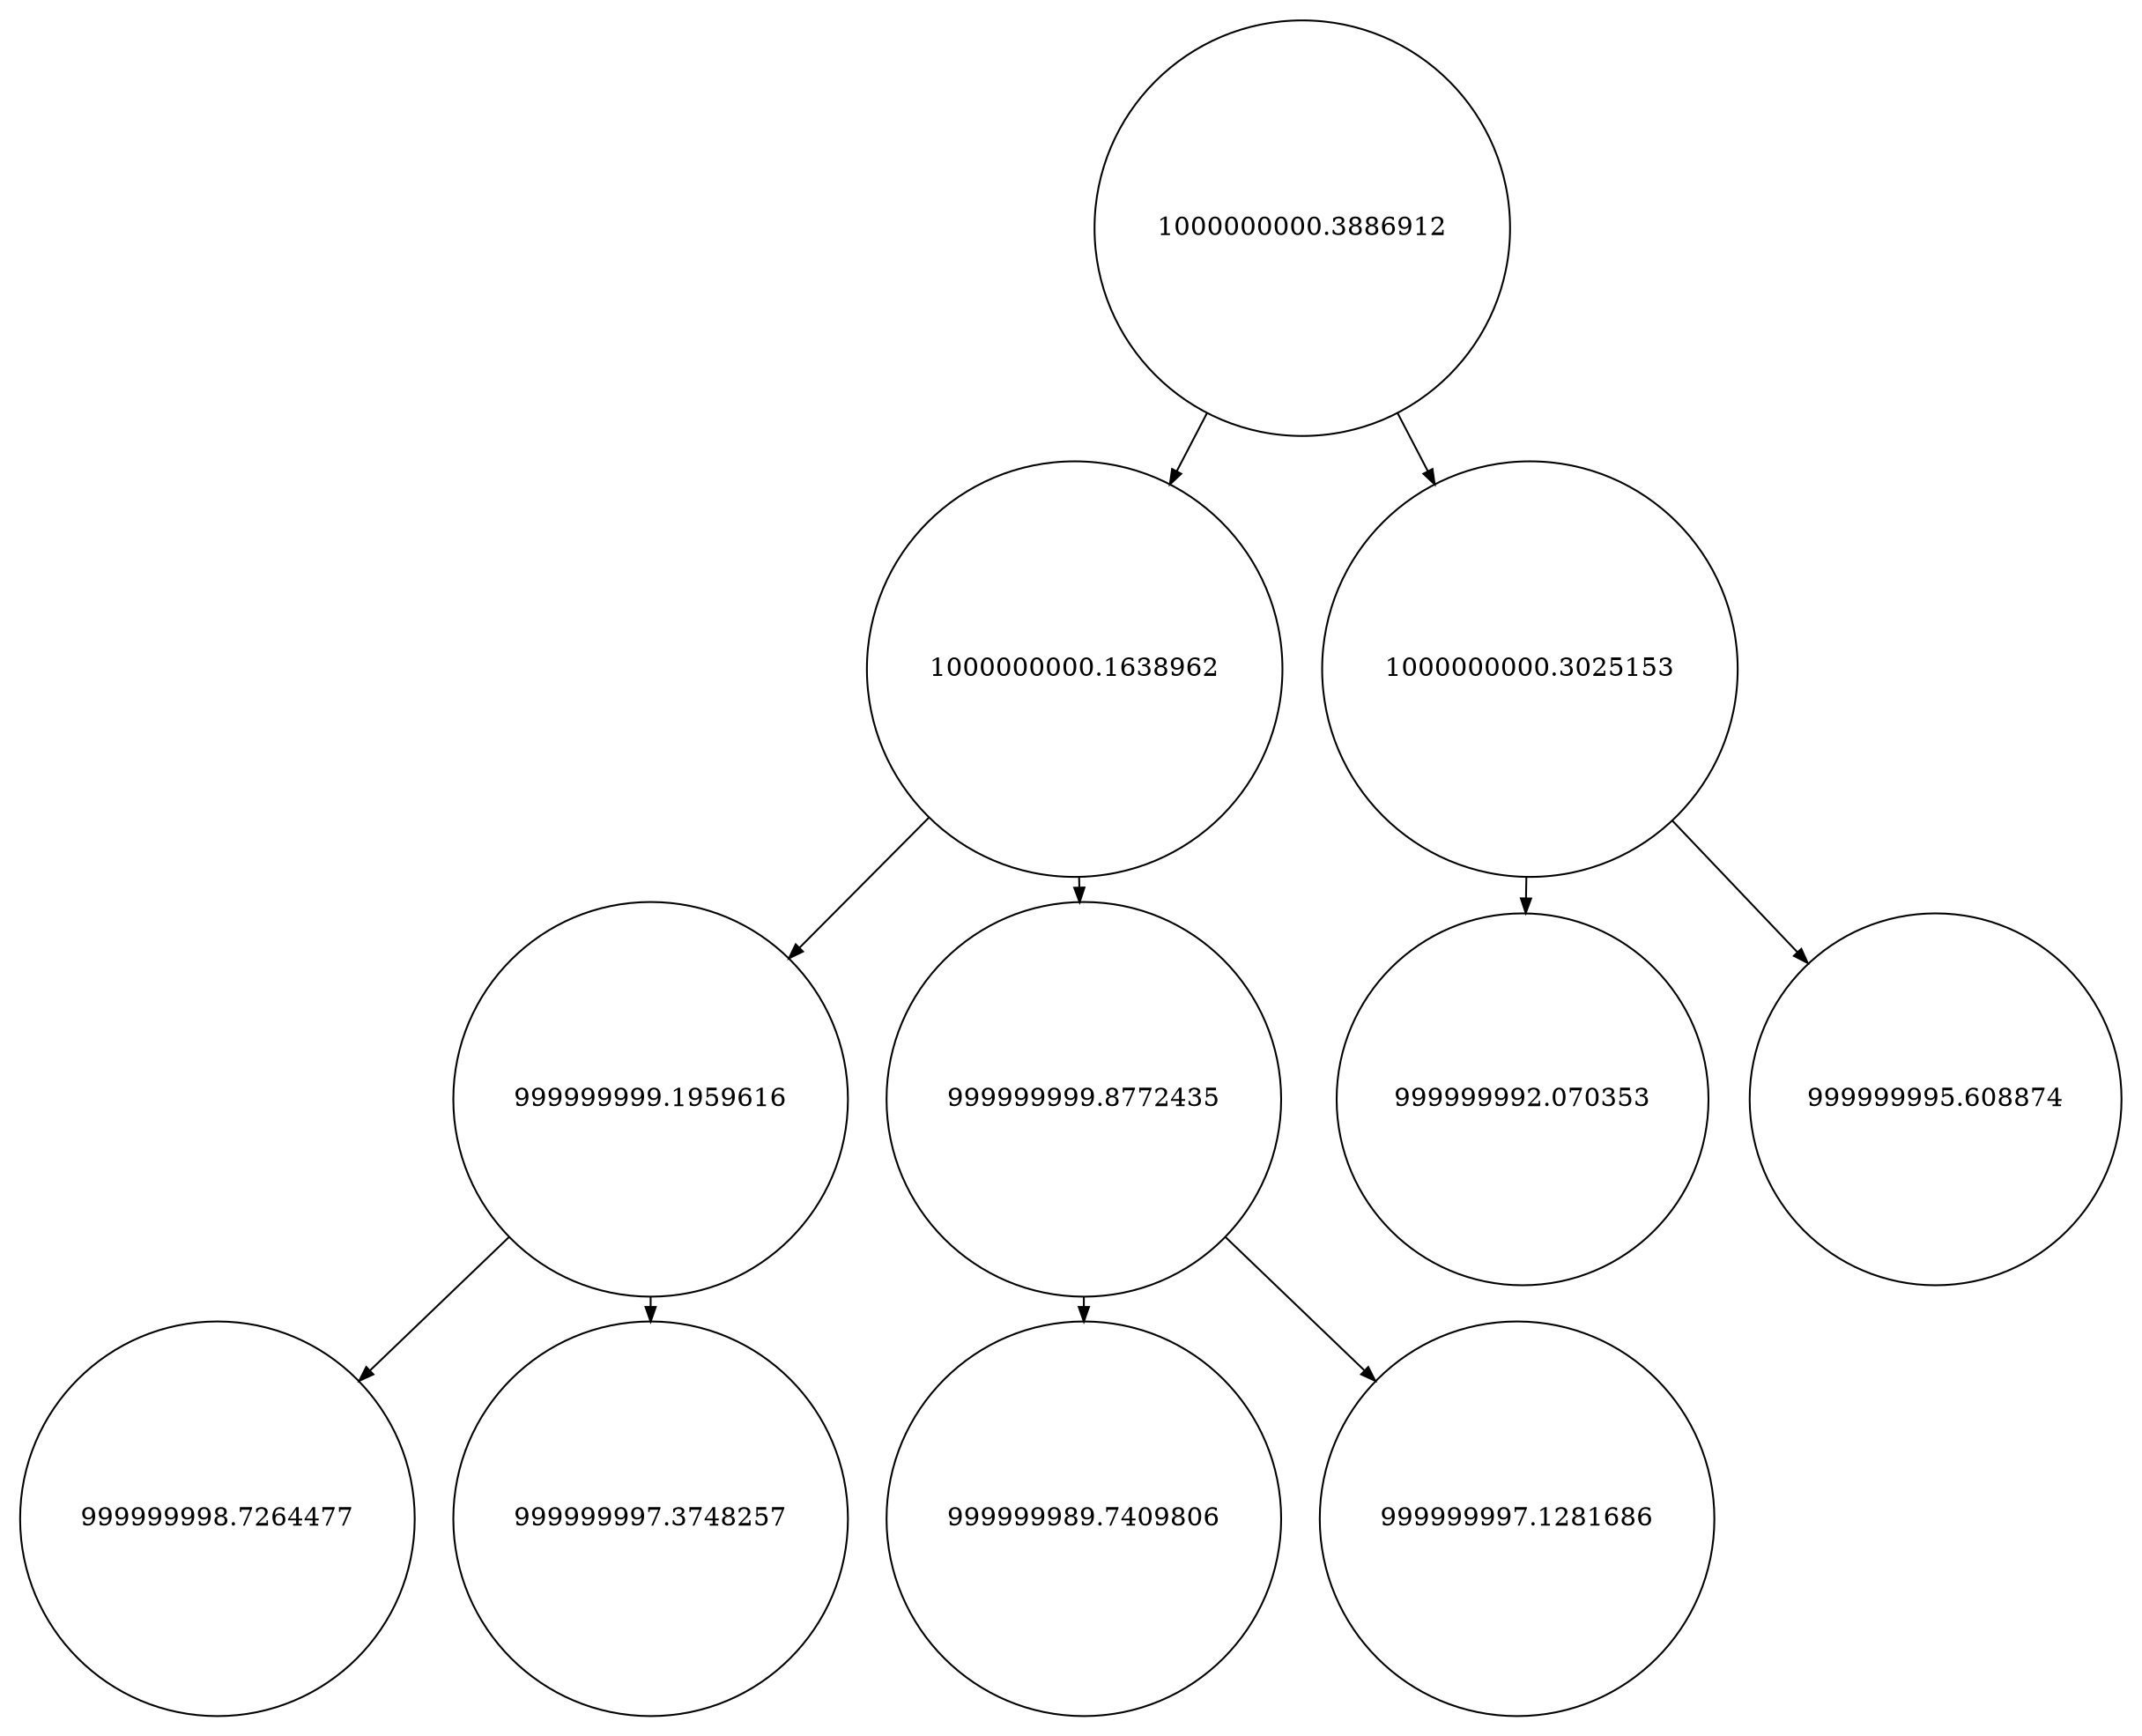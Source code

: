 
    digraph G {
    nodesep=0.3;
    ranksep=0.2;
    margin=0.1;
    node [shape=circle];
    edge [arrowsize=0.8];
    1 -> 2[side=left];
1 -> 3;
2 -> 4[side=left];
2 -> 5;
3 -> 6[side=left];
3 -> 7;
4 -> 8[side=left];
4 -> 9;
5 -> 10[side=left];
5 -> 11;
1[label="1000000000.3886912"]
2[label="1000000000.1638962"]
3[label="1000000000.3025153"]
4[label="999999999.1959616"]
5[label="999999999.8772435"]
6[label="999999992.070353"]
7[label="999999995.608874"]
8[label="999999998.7264477"]
9[label="999999997.3748257"]
10[label="999999989.7409806"]
11[label="999999997.1281686"]}